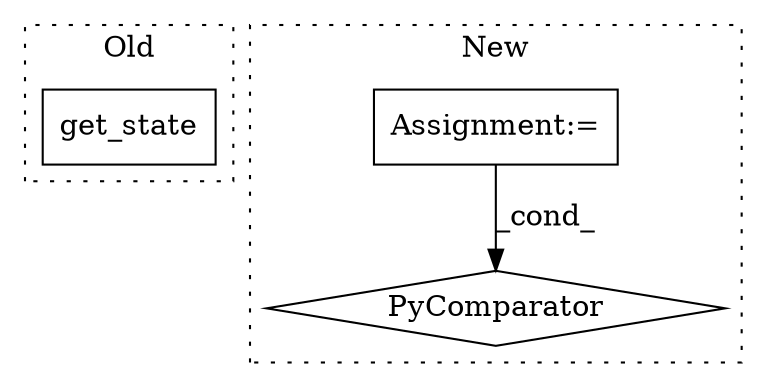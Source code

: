 digraph G {
subgraph cluster0 {
1 [label="get_state" a="32" s="4366" l="11" shape="box"];
label = "Old";
style="dotted";
}
subgraph cluster1 {
2 [label="PyComparator" a="113" s="4302" l="43" shape="diamond"];
3 [label="Assignment:=" a="7" s="4302" l="43" shape="box"];
label = "New";
style="dotted";
}
3 -> 2 [label="_cond_"];
}